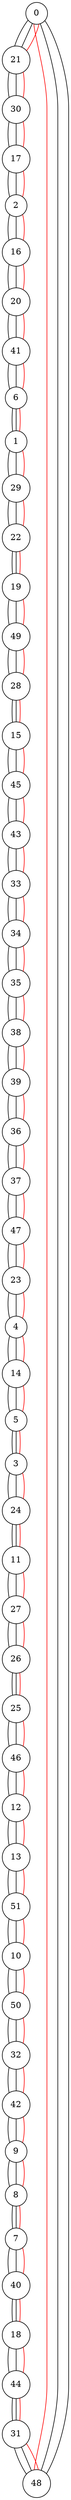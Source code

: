 graph berlin52 {
	node [shape=circle fillcolor=white]
	0 [ pos = "6.494253,6.609195!"]
	1 [ pos = "0.287356,2.126437!"]
	2 [ pos = "3.965517,8.620690!"]
	3 [ pos = "10.862069,7.873563!"]
	4 [ pos = "9.712644,7.528736!"]
	5 [ pos = "10.114943,7.586207!"]
	6 [ pos = "0.287356,2.643678!"]
	7 [ pos = "6.034483,11.494253!"]
	8 [ pos = "6.666667,13.505747!"]
	9 [ pos = "7.471264,12.988506!"]
	10 [ pos = "18.448276,7.126437!"]
	11 [ pos = "14.022989,6.666667!"]
	12 [ pos = "16.839080,2.298851!"]
	13 [ pos = "17.586207,0.057471!"]
	14 [ pos = "9.712644,7.816092!"]
	15 [ pos = "8.333333,4.252874!"]
	16 [ pos = "1.666667,7.643678!"]
	17 [ pos = "4.770115,7.298851!"]
	18 [ pos = "5.862069,10.057471!"]
	19 [ pos = "6.436782,4.195402!"]
	20 [ pos = "3.448276,5.344828!"]
	21 [ pos = "5.977011,6.724138!"]
	22 [ pos = "5.517241,4.770115!"]
	23 [ pos = "9.597701,7.183908!"]
	24 [ pos = "11.206897,6.666667!"]
	25 [ pos = "13.965517,2.816092!"]
	26 [ pos = "15.172414,3.620690!"]
	27 [ pos = "14.367816,4.597701!"]
	28 [ pos = "7.586207,2.068966!"]
	29 [ pos = "4.712644,2.873563!"]
	30 [ pos = "4.827586,6.379310!"]
	31 [ pos = "6.609195,7.643678!"]
	32 [ pos = "13.218391,13.333333!"]
	33 [ pos = "8.045977,6.666667!"]
	34 [ pos = "7.873563,6.839080!"]
	35 [ pos = "7.873563,7.011494!"]
	36 [ pos = "8.850575,7.011494!"]
	37 [ pos = "9.137931,7.413793!"]
	38 [ pos = "8.275862,7.298851!"]
	39 [ pos = "8.735632,7.471264!"]
	40 [ pos = "5.459770,11.034483!"]
	41 [ pos = "1.091954,2.988506!"]
	42 [ pos = "10.057471,10.574713!"]
	43 [ pos = "8.045977,5.747126!"]
	44 [ pos = "6.379310,9.367816!"]
	45 [ pos = "9.540230,5.574713!"]
	46 [ pos = "13.448276,0.747126!"]
	47 [ pos = "9.540230,7.011494!"]
	48 [ pos = "6.954023,7.183908!"]
	49 [ pos = "6.839080,4.137931!"]
	50 [ pos = "15.402299,8.333333!"]
	51 [ pos = "20.000000,2.816092!"]

	0 -- 21
	1 -- 29
	2 -- 16
	3 -- 24
	4 -- 14
	5 -- 3
	6 -- 1
	7 -- 40
	8 -- 7
	9 -- 8
	10 -- 50
	11 -- 27
	12 -- 13
	13 -- 51
	14 -- 5
	15 -- 45
	16 -- 20
	17 -- 2
	18 -- 44
	19 -- 49
	20 -- 41
	21 -- 30
	22 -- 19
	23 -- 4
	24 -- 11
	25 -- 46
	26 -- 25
	27 -- 26
	28 -- 15
	29 -- 22
	30 -- 17
	31 -- 48
	32 -- 42
	33 -- 34
	34 -- 35
	35 -- 38
	36 -- 37
	37 -- 47
	38 -- 39
	39 -- 36
	40 -- 18
	41 -- 6
	42 -- 9
	43 -- 33
	44 -- 31
	45 -- 43
	46 -- 12
	47 -- 23
	48 -- 0
	49 -- 28
	50 -- 32
	51 -- 10
	0 -- 21
	1 -- 29
	2 -- 16
	3 -- 24
	4 -- 14
	5 -- 3
	6 -- 1
	7 -- 40
	8 -- 7
	9 -- 8
	10 -- 50
	11 -- 27
	12 -- 13
	13 -- 51
	14 -- 5
	15 -- 45
	16 -- 20
	17 -- 2
	18 -- 44
	19 -- 49
	20 -- 41
	21 -- 30
	22 -- 19
	23 -- 4
	24 -- 11
	25 -- 46
	26 -- 25
	27 -- 26
	28 -- 15
	29 -- 22
	30 -- 17
	31 -- 48
	32 -- 42
	33 -- 34
	34 -- 35
	35 -- 38
	36 -- 37
	37 -- 47
	38 -- 39
	39 -- 36
	40 -- 18
	41 -- 6
	42 -- 9
	43 -- 33
	44 -- 31
	45 -- 43
	46 -- 12
	47 -- 23
	48 -- 0
	49 -- 28
	50 -- 32
	51 -- 10
	0 -- 48 [color = red]
	48 -- 31 [color = red]
	31 -- 44 [color = red]
	44 -- 18 [color = red]
	18 -- 40 [color = red]
	40 -- 7 [color = red]
	7 -- 8 [color = red]
	8 -- 9 [color = red]
	9 -- 42 [color = red]
	42 -- 32 [color = red]
	32 -- 50 [color = red]
	50 -- 10 [color = red]
	10 -- 51 [color = red]
	51 -- 13 [color = red]
	13 -- 12 [color = red]
	12 -- 46 [color = red]
	46 -- 25 [color = red]
	25 -- 26 [color = red]
	26 -- 27 [color = red]
	27 -- 11 [color = red]
	11 -- 24 [color = red]
	24 -- 3 [color = red]
	3 -- 5 [color = red]
	5 -- 14 [color = red]
	14 -- 4 [color = red]
	4 -- 23 [color = red]
	23 -- 47 [color = red]
	47 -- 37 [color = red]
	37 -- 36 [color = red]
	36 -- 39 [color = red]
	39 -- 38 [color = red]
	38 -- 35 [color = red]
	35 -- 34 [color = red]
	34 -- 33 [color = red]
	33 -- 43 [color = red]
	43 -- 45 [color = red]
	45 -- 15 [color = red]
	15 -- 28 [color = red]
	28 -- 49 [color = red]
	49 -- 19 [color = red]
	19 -- 22 [color = red]
	22 -- 29 [color = red]
	29 -- 1 [color = red]
	1 -- 6 [color = red]
	6 -- 41 [color = red]
	41 -- 20 [color = red]
	20 -- 16 [color = red]
	16 -- 2 [color = red]
	2 -- 17 [color = red]
	17 -- 30 [color = red]
	30 -- 21 [color = red]
	21 -- 0 [color = red]
}